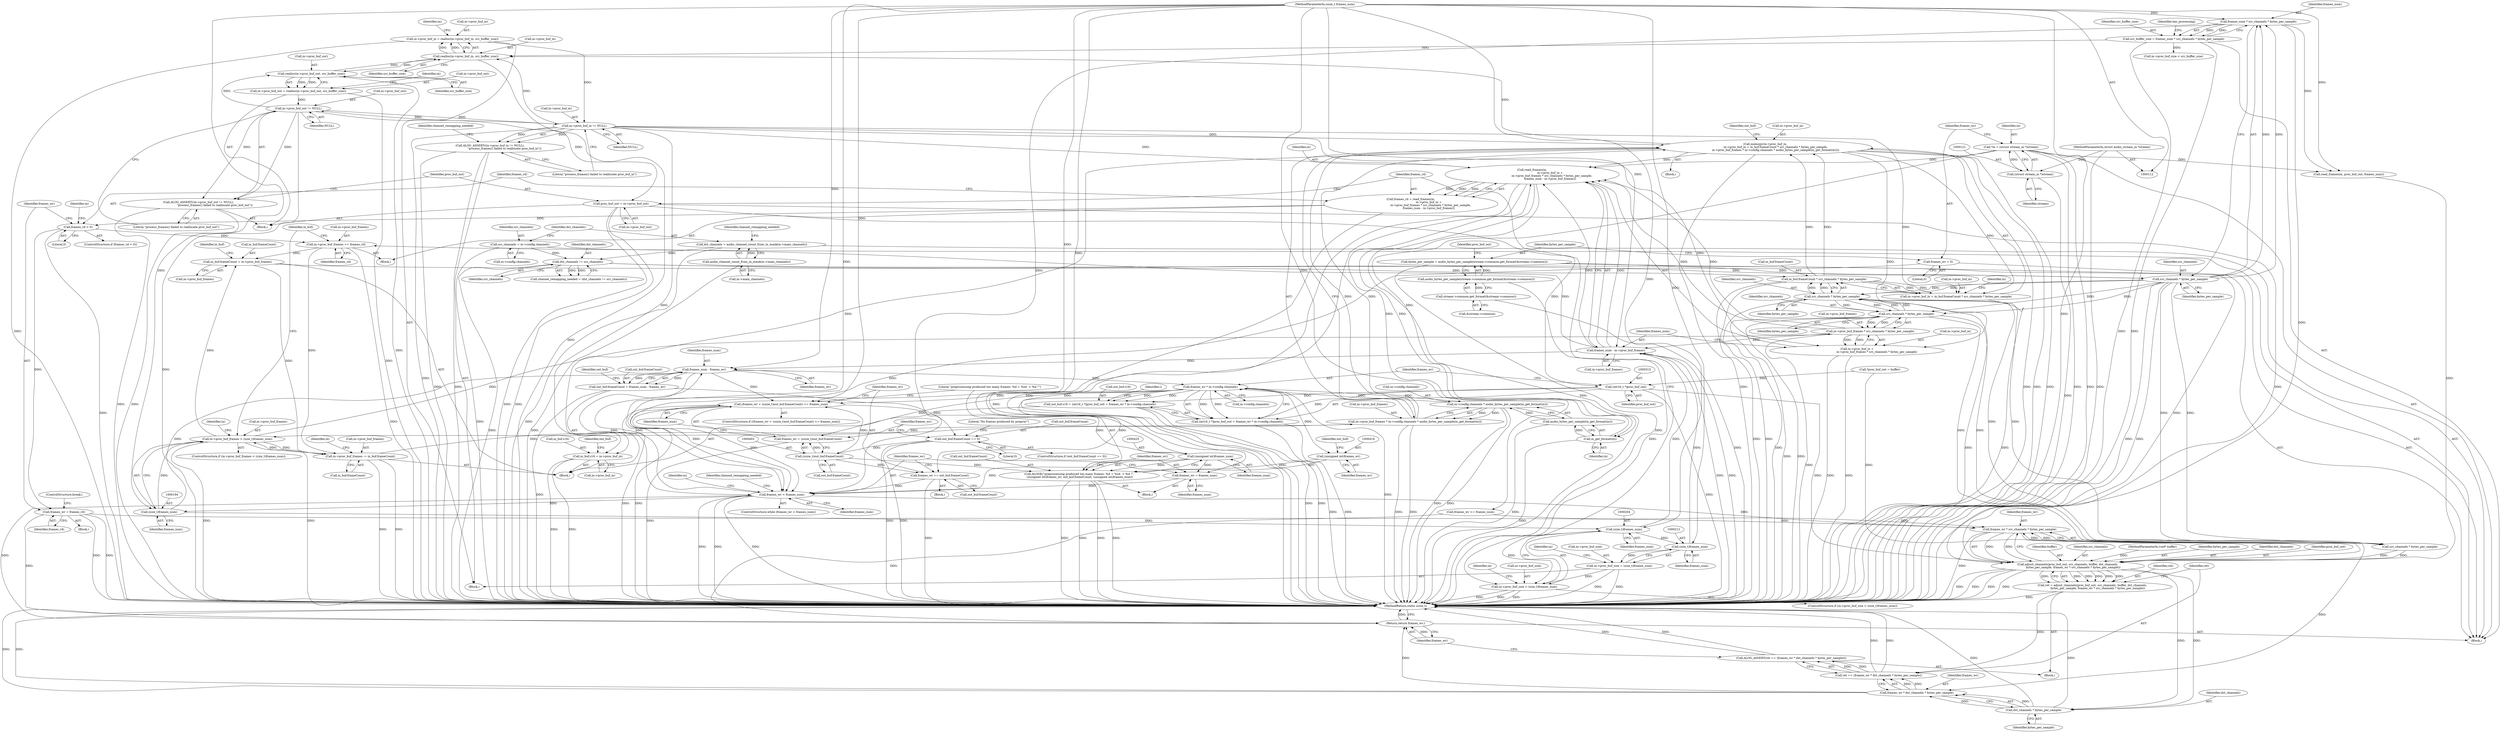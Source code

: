 digraph "1_Android_7df7ec13b1d222ac3a66797fbe432605ea8f973f@API" {
"1000214" [label="(Call,in->proc_buf_in = realloc(in->proc_buf_in, src_buffer_size))"];
"1000218" [label="(Call,realloc(in->proc_buf_in, src_buffer_size))"];
"1000360" [label="(Call,memcpy(in->proc_buf_in,\n                       in->proc_buf_in + in_buf.frameCount * src_channels * bytes_per_sample,\n                       in->proc_buf_frames * in->config.channels * audio_bytes_per_sample(in_get_format(in))))"];
"1000224" [label="(Call,in->proc_buf_in != NULL)"];
"1000214" [label="(Call,in->proc_buf_in = realloc(in->proc_buf_in, src_buffer_size))"];
"1000243" [label="(Call,in->proc_buf_out != NULL)"];
"1000233" [label="(Call,in->proc_buf_out = realloc(in->proc_buf_out, src_buffer_size))"];
"1000237" [label="(Call,realloc(in->proc_buf_out, src_buffer_size))"];
"1000368" [label="(Call,in_buf.frameCount * src_channels * bytes_per_sample)"];
"1000288" [label="(Call,in_buf.frameCount = in->proc_buf_frames)"];
"1000283" [label="(Call,in->proc_buf_frames += frames_rd)"];
"1000275" [label="(Call,frames_rd < 0)"];
"1000254" [label="(Call,frames_rd = read_frames(in,\n                                        in->proc_buf_in +\n                                            in->proc_buf_frames * src_channels * bytes_per_sample,\n                                        frames_num - in->proc_buf_frames))"];
"1000256" [label="(Call,read_frames(in,\n                                        in->proc_buf_in +\n                                            in->proc_buf_frames * src_channels * bytes_per_sample,\n                                        frames_num - in->proc_buf_frames))"];
"1000386" [label="(Call,in_get_format(in))"];
"1000118" [label="(Call,*in = (struct stream_in *)stream)"];
"1000120" [label="(Call,(struct stream_in *)stream)"];
"1000113" [label="(MethodParameterIn,struct audio_stream_in *stream)"];
"1000262" [label="(Call,in->proc_buf_frames * src_channels * bytes_per_sample)"];
"1000189" [label="(Call,in->proc_buf_frames < (size_t)frames_num)"];
"1000348" [label="(Call,in->proc_buf_frames -= in_buf.frameCount)"];
"1000375" [label="(Call,in->proc_buf_frames * in->config.channels * audio_bytes_per_sample(in_get_format(in)))"];
"1000379" [label="(Call,in->config.channels * audio_bytes_per_sample(in_get_format(in)))"];
"1000317" [label="(Call,frames_wr * in->config.channels)"];
"1000306" [label="(Call,frames_num - frames_wr)"];
"1000193" [label="(Call,(size_t)frames_num)"];
"1000184" [label="(Call,frames_wr < frames_num)"];
"1000427" [label="(Call,frames_wr = frames_num)"];
"1000424" [label="(Call,(unsigned int)frames_num)"];
"1000399" [label="(Call,(frames_wr + (ssize_t)out_buf.frameCount) <= frames_num)"];
"1000402" [label="(Call,(ssize_t)out_buf.frameCount)"];
"1000389" [label="(Call,out_buf.frameCount == 0)"];
"1000302" [label="(Call,out_buf.frameCount = frames_num - frames_wr)"];
"1000115" [label="(MethodParameterIn,ssize_t frames_num)"];
"1000124" [label="(Call,frames_wr = 0)"];
"1000409" [label="(Call,frames_wr += out_buf.frameCount)"];
"1000175" [label="(Call,frames_num * src_channels * bytes_per_sample)"];
"1000177" [label="(Call,src_channels * bytes_per_sample)"];
"1000169" [label="(Call,dst_channels != src_channels)"];
"1000160" [label="(Call,dst_channels = audio_channel_count_from_in_mask(in->main_channels))"];
"1000162" [label="(Call,audio_channel_count_from_in_mask(in->main_channels))"];
"1000152" [label="(Call,src_channels = in->config.channels)"];
"1000128" [label="(Call,bytes_per_sample = audio_bytes_per_sample(stream->common.get_format(&stream->common)))"];
"1000130" [label="(Call,audio_bytes_per_sample(stream->common.get_format(&stream->common)))"];
"1000131" [label="(Call,stream->common.get_format(&stream->common))"];
"1000269" [label="(Call,frames_num - in->proc_buf_frames)"];
"1000211" [label="(Call,(size_t)frames_num)"];
"1000203" [label="(Call,(size_t)frames_num)"];
"1000385" [label="(Call,audio_bytes_per_sample(in_get_format(in)))"];
"1000266" [label="(Call,src_channels * bytes_per_sample)"];
"1000372" [label="(Call,src_channels * bytes_per_sample)"];
"1000173" [label="(Call,src_buffer_size = frames_num * src_channels * bytes_per_sample)"];
"1000242" [label="(Call,ALOG_ASSERT((in->proc_buf_out != NULL),\n                                    \"process_frames() failed to reallocate proc_buf_out\"))"];
"1000249" [label="(Call,proc_buf_out = in->proc_buf_out)"];
"1000314" [label="(Call,(int16_t *)proc_buf_out)"];
"1000309" [label="(Call,out_buf.s16 = (int16_t *)proc_buf_out + frames_wr * in->config.channels)"];
"1000313" [label="(Call,(int16_t *)proc_buf_out + frames_wr * in->config.channels)"];
"1000485" [label="(Call,adjust_channels(proc_buf_out, src_channels, buffer, dst_channels,\n            bytes_per_sample, frames_wr * src_channels * bytes_per_sample))"];
"1000483" [label="(Call,ret = adjust_channels(proc_buf_out, src_channels, buffer, dst_channels,\n            bytes_per_sample, frames_wr * src_channels * bytes_per_sample))"];
"1000497" [label="(Call,ret == (frames_wr * dst_channels * bytes_per_sample))"];
"1000496" [label="(Call,ALOG_ASSERT(ret == (frames_wr * dst_channels * bytes_per_sample)))"];
"1000501" [label="(Call,dst_channels * bytes_per_sample)"];
"1000499" [label="(Call,frames_wr * dst_channels * bytes_per_sample)"];
"1000504" [label="(Return,return frames_wr;)"];
"1000223" [label="(Call,ALOG_ASSERT((in->proc_buf_in != NULL),\n                                \"process_frames() failed to reallocate proc_buf_in\"))"];
"1000279" [label="(Call,frames_wr = frames_rd)"];
"1000491" [label="(Call,frames_wr * src_channels * bytes_per_sample)"];
"1000258" [label="(Call,in->proc_buf_in +\n                                            in->proc_buf_frames * src_channels * bytes_per_sample)"];
"1000199" [label="(Call,in->proc_buf_size < (size_t)frames_num)"];
"1000207" [label="(Call,in->proc_buf_size = (size_t)frames_num)"];
"1000416" [label="(Call,ALOGE(\"preprocessing produced too many frames: %d + %zd  > %d !\",\n (unsigned int)frames_wr, out_buf.frameCount, (unsigned int)frames_num))"];
"1000400" [label="(Call,frames_wr + (ssize_t)out_buf.frameCount)"];
"1000295" [label="(Call,in_buf.s16 = in->proc_buf_in)"];
"1000364" [label="(Call,in->proc_buf_in + in_buf.frameCount * src_channels * bytes_per_sample)"];
"1000418" [label="(Call,(unsigned int)frames_wr)"];
"1000480" [label="(Identifier,channel_remapping_needed)"];
"1000436" [label="(Call,in->proc_buf_size < src_buffer_size)"];
"1000375" [label="(Call,in->proc_buf_frames * in->config.channels * audio_bytes_per_sample(in_get_format(in)))"];
"1000122" [label="(Identifier,stream)"];
"1000124" [label="(Call,frames_wr = 0)"];
"1000487" [label="(Identifier,src_channels)"];
"1000388" [label="(ControlStructure,if (out_buf.frameCount == 0))"];
"1000131" [label="(Call,stream->common.get_format(&stream->common))"];
"1000415" [label="(Block,)"];
"1000174" [label="(Identifier,src_buffer_size)"];
"1000357" [label="(Identifier,in)"];
"1000489" [label="(Identifier,dst_channels)"];
"1000396" [label="(Literal,\"No frames produced by preproc\")"];
"1000259" [label="(Call,in->proc_buf_in)"];
"1000386" [label="(Call,in_get_format(in))"];
"1000310" [label="(Call,out_buf.s16)"];
"1000499" [label="(Call,frames_wr * dst_channels * bytes_per_sample)"];
"1000209" [label="(Identifier,in)"];
"1000401" [label="(Identifier,frames_wr)"];
"1000234" [label="(Call,in->proc_buf_out)"];
"1000385" [label="(Call,audio_bytes_per_sample(in_get_format(in)))"];
"1000311" [label="(Identifier,out_buf)"];
"1000138" [label="(Identifier,proc_buf_out)"];
"1000216" [label="(Identifier,in)"];
"1000492" [label="(Identifier,frames_wr)"];
"1000296" [label="(Call,in_buf.s16)"];
"1000173" [label="(Call,src_buffer_size = frames_num * src_channels * bytes_per_sample)"];
"1000376" [label="(Call,in->proc_buf_frames)"];
"1000213" [label="(Identifier,frames_num)"];
"1000243" [label="(Call,in->proc_buf_out != NULL)"];
"1000237" [label="(Call,realloc(in->proc_buf_out, src_buffer_size))"];
"1000196" [label="(Block,)"];
"1000211" [label="(Call,(size_t)frames_num)"];
"1000199" [label="(Call,in->proc_buf_size < (size_t)frames_num)"];
"1000393" [label="(Literal,0)"];
"1000226" [label="(Identifier,in)"];
"1000171" [label="(Identifier,src_channels)"];
"1000279" [label="(Call,frames_wr = frames_rd)"];
"1000115" [label="(MethodParameterIn,ssize_t frames_num)"];
"1000317" [label="(Call,frames_wr * in->config.channels)"];
"1000232" [label="(Block,)"];
"1000278" [label="(Block,)"];
"1000389" [label="(Call,out_buf.frameCount == 0)"];
"1000118" [label="(Call,*in = (struct stream_in *)stream)"];
"1000481" [label="(Block,)"];
"1000193" [label="(Call,(size_t)frames_num)"];
"1000130" [label="(Call,audio_bytes_per_sample(stream->common.get_format(&stream->common)))"];
"1000411" [label="(Call,out_buf.frameCount)"];
"1000404" [label="(Call,out_buf.frameCount)"];
"1000262" [label="(Call,in->proc_buf_frames * src_channels * bytes_per_sample)"];
"1000250" [label="(Identifier,proc_buf_out)"];
"1000218" [label="(Call,realloc(in->proc_buf_in, src_buffer_size))"];
"1000255" [label="(Identifier,frames_rd)"];
"1000360" [label="(Call,memcpy(in->proc_buf_in,\n                       in->proc_buf_in + in_buf.frameCount * src_channels * bytes_per_sample,\n                       in->proc_buf_frames * in->config.channels * audio_bytes_per_sample(in_get_format(in))))"];
"1000408" [label="(Block,)"];
"1000247" [label="(Identifier,NULL)"];
"1000270" [label="(Identifier,frames_num)"];
"1000208" [label="(Call,in->proc_buf_size)"];
"1000125" [label="(Identifier,frames_wr)"];
"1000486" [label="(Identifier,proc_buf_out)"];
"1000206" [label="(Block,)"];
"1000244" [label="(Call,in->proc_buf_out)"];
"1000190" [label="(Call,in->proc_buf_frames)"];
"1000409" [label="(Call,frames_wr += out_buf.frameCount)"];
"1000179" [label="(Identifier,bytes_per_sample)"];
"1000160" [label="(Call,dst_channels = audio_channel_count_from_in_mask(in->main_channels))"];
"1000421" [label="(Call,out_buf.frameCount)"];
"1000120" [label="(Call,(struct stream_in *)stream)"];
"1000398" [label="(ControlStructure,if ((frames_wr + (ssize_t)out_buf.frameCount) <= frames_num))"];
"1000169" [label="(Call,dst_channels != src_channels)"];
"1000191" [label="(Identifier,in)"];
"1000274" [label="(ControlStructure,if (frames_rd < 0))"];
"1000288" [label="(Call,in_buf.frameCount = in->proc_buf_frames)"];
"1000297" [label="(Identifier,in_buf)"];
"1000263" [label="(Call,in->proc_buf_frames)"];
"1000198" [label="(ControlStructure,if (in->proc_buf_size < (size_t)frames_num))"];
"1000167" [label="(Call,channel_remapping_needed = (dst_channels != src_channels))"];
"1000203" [label="(Call,(size_t)frames_num)"];
"1000373" [label="(Identifier,src_channels)"];
"1000116" [label="(Block,)"];
"1000285" [label="(Identifier,in)"];
"1000314" [label="(Call,(int16_t *)proc_buf_out)"];
"1000181" [label="(Identifier,has_processing)"];
"1000429" [label="(Identifier,frames_num)"];
"1000407" [label="(Identifier,frames_num)"];
"1000484" [label="(Identifier,ret)"];
"1000501" [label="(Call,dst_channels * bytes_per_sample)"];
"1000282" [label="(ControlStructure,break;)"];
"1000422" [label="(Identifier,out_buf)"];
"1000380" [label="(Call,in->config.channels)"];
"1000284" [label="(Call,in->proc_buf_frames)"];
"1000177" [label="(Call,src_channels * bytes_per_sample)"];
"1000349" [label="(Call,in->proc_buf_frames)"];
"1000153" [label="(Identifier,src_channels)"];
"1000498" [label="(Identifier,ret)"];
"1000225" [label="(Call,in->proc_buf_in)"];
"1000189" [label="(Call,in->proc_buf_frames < (size_t)frames_num)"];
"1000304" [label="(Identifier,out_buf)"];
"1000428" [label="(Identifier,frames_wr)"];
"1000184" [label="(Call,frames_wr < frames_num)"];
"1000299" [label="(Call,in->proc_buf_in)"];
"1000402" [label="(Call,(ssize_t)out_buf.frameCount)"];
"1000399" [label="(Call,(frames_wr + (ssize_t)out_buf.frameCount) <= frames_num)"];
"1000424" [label="(Call,(unsigned int)frames_num)"];
"1000308" [label="(Identifier,frames_wr)"];
"1000113" [label="(MethodParameterIn,struct audio_stream_in *stream)"];
"1000493" [label="(Call,src_channels * bytes_per_sample)"];
"1000187" [label="(Block,)"];
"1000163" [label="(Call,in->main_channels)"];
"1000257" [label="(Identifier,in)"];
"1000215" [label="(Call,in->proc_buf_in)"];
"1000313" [label="(Call,(int16_t *)proc_buf_out + frames_wr * in->config.channels)"];
"1000152" [label="(Call,src_channels = in->config.channels)"];
"1000114" [label="(MethodParameterIn,void* buffer)"];
"1000242" [label="(Call,ALOG_ASSERT((in->proc_buf_out != NULL),\n                                    \"process_frames() failed to reallocate proc_buf_out\"))"];
"1000229" [label="(Literal,\"process_frames() failed to reallocate proc_buf_in\")"];
"1000318" [label="(Identifier,frames_wr)"];
"1000251" [label="(Call,in->proc_buf_out)"];
"1000496" [label="(Call,ALOG_ASSERT(ret == (frames_wr * dst_channels * bytes_per_sample)))"];
"1000307" [label="(Identifier,frames_num)"];
"1000223" [label="(Call,ALOG_ASSERT((in->proc_buf_in != NULL),\n                                \"process_frames() failed to reallocate proc_buf_in\"))"];
"1000224" [label="(Call,in->proc_buf_in != NULL)"];
"1000132" [label="(Call,&stream->common)"];
"1000390" [label="(Call,out_buf.frameCount)"];
"1000364" [label="(Call,in->proc_buf_in + in_buf.frameCount * src_channels * bytes_per_sample)"];
"1000504" [label="(Return,return frames_wr;)"];
"1000128" [label="(Call,bytes_per_sample = audio_bytes_per_sample(stream->common.get_format(&stream->common)))"];
"1000170" [label="(Identifier,dst_channels)"];
"1000205" [label="(Identifier,frames_num)"];
"1000365" [label="(Call,in->proc_buf_in)"];
"1000214" [label="(Call,in->proc_buf_in = realloc(in->proc_buf_in, src_buffer_size))"];
"1000287" [label="(Identifier,frames_rd)"];
"1000427" [label="(Call,frames_wr = frames_num)"];
"1000276" [label="(Identifier,frames_rd)"];
"1000161" [label="(Identifier,dst_channels)"];
"1000256" [label="(Call,read_frames(in,\n                                        in->proc_buf_in +\n                                            in->proc_buf_frames * src_channels * bytes_per_sample,\n                                        frames_num - in->proc_buf_frames))"];
"1000491" [label="(Call,frames_wr * src_channels * bytes_per_sample)"];
"1000374" [label="(Identifier,bytes_per_sample)"];
"1000303" [label="(Call,out_buf.frameCount)"];
"1000195" [label="(Identifier,frames_num)"];
"1000249" [label="(Call,proc_buf_out = in->proc_buf_out)"];
"1000254" [label="(Call,frames_rd = read_frames(in,\n                                        in->proc_buf_in +\n                                            in->proc_buf_frames * src_channels * bytes_per_sample,\n                                        frames_num - in->proc_buf_frames))"];
"1000219" [label="(Call,in->proc_buf_in)"];
"1000271" [label="(Call,in->proc_buf_frames)"];
"1000500" [label="(Identifier,frames_wr)"];
"1000188" [label="(ControlStructure,if (in->proc_buf_frames < (size_t)frames_num))"];
"1000505" [label="(Identifier,frames_wr)"];
"1000281" [label="(Identifier,frames_rd)"];
"1000316" [label="(Identifier,proc_buf_out)"];
"1000361" [label="(Call,in->proc_buf_in)"];
"1000233" [label="(Call,in->proc_buf_out = realloc(in->proc_buf_out, src_buffer_size))"];
"1000485" [label="(Call,adjust_channels(proc_buf_out, src_channels, buffer, dst_channels,\n            bytes_per_sample, frames_wr * src_channels * bytes_per_sample))"];
"1000183" [label="(ControlStructure,while (frames_wr < frames_num))"];
"1000475" [label="(Call,frames_wr <= frames_num)"];
"1000490" [label="(Identifier,bytes_per_sample)"];
"1000372" [label="(Call,src_channels * bytes_per_sample)"];
"1000245" [label="(Identifier,in)"];
"1000302" [label="(Call,out_buf.frameCount = frames_num - frames_wr)"];
"1000283" [label="(Call,in->proc_buf_frames += frames_rd)"];
"1000248" [label="(Literal,\"process_frames() failed to reallocate proc_buf_out\")"];
"1000280" [label="(Identifier,frames_wr)"];
"1000418" [label="(Call,(unsigned int)frames_wr)"];
"1000162" [label="(Call,audio_channel_count_from_in_mask(in->main_channels))"];
"1000417" [label="(Literal,\"preprocessing produced too many frames: %d + %zd  > %d !\")"];
"1000185" [label="(Identifier,frames_wr)"];
"1000207" [label="(Call,in->proc_buf_size = (size_t)frames_num)"];
"1000269" [label="(Call,frames_num - in->proc_buf_frames)"];
"1000426" [label="(Identifier,frames_num)"];
"1000502" [label="(Identifier,dst_channels)"];
"1000275" [label="(Call,frames_rd < 0)"];
"1000379" [label="(Call,in->config.channels * audio_bytes_per_sample(in_get_format(in)))"];
"1000483" [label="(Call,ret = adjust_channels(proc_buf_out, src_channels, buffer, dst_channels,\n            bytes_per_sample, frames_wr * src_channels * bytes_per_sample))"];
"1000326" [label="(Identifier,i)"];
"1000178" [label="(Identifier,src_channels)"];
"1000400" [label="(Call,frames_wr + (ssize_t)out_buf.frameCount)"];
"1000289" [label="(Call,in_buf.frameCount)"];
"1000119" [label="(Identifier,in)"];
"1000420" [label="(Identifier,frames_wr)"];
"1000309" [label="(Call,out_buf.s16 = (int16_t *)proc_buf_out + frames_wr * in->config.channels)"];
"1000231" [label="(Identifier,channel_remapping_needed)"];
"1000175" [label="(Call,frames_num * src_channels * bytes_per_sample)"];
"1000228" [label="(Identifier,NULL)"];
"1000186" [label="(Identifier,frames_num)"];
"1000387" [label="(Identifier,in)"];
"1000290" [label="(Identifier,in_buf)"];
"1000201" [label="(Identifier,in)"];
"1000129" [label="(Identifier,bytes_per_sample)"];
"1000176" [label="(Identifier,frames_num)"];
"1000137" [label="(Call,*proc_buf_out = buffer)"];
"1000319" [label="(Call,in->config.channels)"];
"1000470" [label="(Call,read_frames(in, proc_buf_out, frames_num))"];
"1000238" [label="(Call,in->proc_buf_out)"];
"1000506" [label="(MethodReturn,static ssize_t)"];
"1000410" [label="(Identifier,frames_wr)"];
"1000267" [label="(Identifier,src_channels)"];
"1000222" [label="(Identifier,src_buffer_size)"];
"1000391" [label="(Identifier,out_buf)"];
"1000352" [label="(Call,in_buf.frameCount)"];
"1000241" [label="(Identifier,src_buffer_size)"];
"1000497" [label="(Call,ret == (frames_wr * dst_channels * bytes_per_sample))"];
"1000295" [label="(Call,in_buf.s16 = in->proc_buf_in)"];
"1000348" [label="(Call,in->proc_buf_frames -= in_buf.frameCount)"];
"1000503" [label="(Identifier,bytes_per_sample)"];
"1000377" [label="(Identifier,in)"];
"1000154" [label="(Call,in->config.channels)"];
"1000277" [label="(Literal,0)"];
"1000359" [label="(Block,)"];
"1000126" [label="(Literal,0)"];
"1000416" [label="(Call,ALOGE(\"preprocessing produced too many frames: %d + %zd  > %d !\",\n (unsigned int)frames_wr, out_buf.frameCount, (unsigned int)frames_num))"];
"1000292" [label="(Call,in->proc_buf_frames)"];
"1000168" [label="(Identifier,channel_remapping_needed)"];
"1000268" [label="(Identifier,bytes_per_sample)"];
"1000306" [label="(Call,frames_num - frames_wr)"];
"1000369" [label="(Call,in_buf.frameCount)"];
"1000488" [label="(Identifier,buffer)"];
"1000200" [label="(Call,in->proc_buf_size)"];
"1000258" [label="(Call,in->proc_buf_in +\n                                            in->proc_buf_frames * src_channels * bytes_per_sample)"];
"1000368" [label="(Call,in_buf.frameCount * src_channels * bytes_per_sample)"];
"1000266" [label="(Call,src_channels * bytes_per_sample)"];
"1000214" -> "1000206"  [label="AST: "];
"1000214" -> "1000218"  [label="CFG: "];
"1000215" -> "1000214"  [label="AST: "];
"1000218" -> "1000214"  [label="AST: "];
"1000226" -> "1000214"  [label="CFG: "];
"1000214" -> "1000506"  [label="DDG: "];
"1000218" -> "1000214"  [label="DDG: "];
"1000218" -> "1000214"  [label="DDG: "];
"1000214" -> "1000224"  [label="DDG: "];
"1000218" -> "1000222"  [label="CFG: "];
"1000219" -> "1000218"  [label="AST: "];
"1000222" -> "1000218"  [label="AST: "];
"1000218" -> "1000506"  [label="DDG: "];
"1000360" -> "1000218"  [label="DDG: "];
"1000224" -> "1000218"  [label="DDG: "];
"1000237" -> "1000218"  [label="DDG: "];
"1000173" -> "1000218"  [label="DDG: "];
"1000218" -> "1000237"  [label="DDG: "];
"1000360" -> "1000359"  [label="AST: "];
"1000360" -> "1000375"  [label="CFG: "];
"1000361" -> "1000360"  [label="AST: "];
"1000364" -> "1000360"  [label="AST: "];
"1000375" -> "1000360"  [label="AST: "];
"1000391" -> "1000360"  [label="CFG: "];
"1000360" -> "1000506"  [label="DDG: "];
"1000360" -> "1000506"  [label="DDG: "];
"1000360" -> "1000506"  [label="DDG: "];
"1000360" -> "1000506"  [label="DDG: "];
"1000360" -> "1000256"  [label="DDG: "];
"1000360" -> "1000258"  [label="DDG: "];
"1000360" -> "1000295"  [label="DDG: "];
"1000224" -> "1000360"  [label="DDG: "];
"1000368" -> "1000360"  [label="DDG: "];
"1000368" -> "1000360"  [label="DDG: "];
"1000360" -> "1000364"  [label="DDG: "];
"1000375" -> "1000360"  [label="DDG: "];
"1000375" -> "1000360"  [label="DDG: "];
"1000224" -> "1000223"  [label="AST: "];
"1000224" -> "1000228"  [label="CFG: "];
"1000225" -> "1000224"  [label="AST: "];
"1000228" -> "1000224"  [label="AST: "];
"1000229" -> "1000224"  [label="CFG: "];
"1000224" -> "1000506"  [label="DDG: "];
"1000224" -> "1000223"  [label="DDG: "];
"1000224" -> "1000223"  [label="DDG: "];
"1000243" -> "1000224"  [label="DDG: "];
"1000224" -> "1000243"  [label="DDG: "];
"1000224" -> "1000256"  [label="DDG: "];
"1000224" -> "1000258"  [label="DDG: "];
"1000224" -> "1000295"  [label="DDG: "];
"1000224" -> "1000364"  [label="DDG: "];
"1000243" -> "1000242"  [label="AST: "];
"1000243" -> "1000247"  [label="CFG: "];
"1000244" -> "1000243"  [label="AST: "];
"1000247" -> "1000243"  [label="AST: "];
"1000248" -> "1000243"  [label="CFG: "];
"1000243" -> "1000506"  [label="DDG: "];
"1000243" -> "1000237"  [label="DDG: "];
"1000243" -> "1000242"  [label="DDG: "];
"1000243" -> "1000242"  [label="DDG: "];
"1000233" -> "1000243"  [label="DDG: "];
"1000243" -> "1000249"  [label="DDG: "];
"1000233" -> "1000232"  [label="AST: "];
"1000233" -> "1000237"  [label="CFG: "];
"1000234" -> "1000233"  [label="AST: "];
"1000237" -> "1000233"  [label="AST: "];
"1000245" -> "1000233"  [label="CFG: "];
"1000233" -> "1000506"  [label="DDG: "];
"1000237" -> "1000233"  [label="DDG: "];
"1000237" -> "1000233"  [label="DDG: "];
"1000237" -> "1000241"  [label="CFG: "];
"1000238" -> "1000237"  [label="AST: "];
"1000241" -> "1000237"  [label="AST: "];
"1000237" -> "1000506"  [label="DDG: "];
"1000368" -> "1000364"  [label="AST: "];
"1000368" -> "1000372"  [label="CFG: "];
"1000369" -> "1000368"  [label="AST: "];
"1000372" -> "1000368"  [label="AST: "];
"1000364" -> "1000368"  [label="CFG: "];
"1000368" -> "1000506"  [label="DDG: "];
"1000368" -> "1000506"  [label="DDG: "];
"1000368" -> "1000364"  [label="DDG: "];
"1000368" -> "1000364"  [label="DDG: "];
"1000288" -> "1000368"  [label="DDG: "];
"1000372" -> "1000368"  [label="DDG: "];
"1000372" -> "1000368"  [label="DDG: "];
"1000288" -> "1000187"  [label="AST: "];
"1000288" -> "1000292"  [label="CFG: "];
"1000289" -> "1000288"  [label="AST: "];
"1000292" -> "1000288"  [label="AST: "];
"1000297" -> "1000288"  [label="CFG: "];
"1000283" -> "1000288"  [label="DDG: "];
"1000189" -> "1000288"  [label="DDG: "];
"1000288" -> "1000348"  [label="DDG: "];
"1000283" -> "1000196"  [label="AST: "];
"1000283" -> "1000287"  [label="CFG: "];
"1000284" -> "1000283"  [label="AST: "];
"1000287" -> "1000283"  [label="AST: "];
"1000290" -> "1000283"  [label="CFG: "];
"1000283" -> "1000506"  [label="DDG: "];
"1000275" -> "1000283"  [label="DDG: "];
"1000269" -> "1000283"  [label="DDG: "];
"1000283" -> "1000348"  [label="DDG: "];
"1000275" -> "1000274"  [label="AST: "];
"1000275" -> "1000277"  [label="CFG: "];
"1000276" -> "1000275"  [label="AST: "];
"1000277" -> "1000275"  [label="AST: "];
"1000280" -> "1000275"  [label="CFG: "];
"1000285" -> "1000275"  [label="CFG: "];
"1000275" -> "1000506"  [label="DDG: "];
"1000254" -> "1000275"  [label="DDG: "];
"1000275" -> "1000279"  [label="DDG: "];
"1000254" -> "1000196"  [label="AST: "];
"1000254" -> "1000256"  [label="CFG: "];
"1000255" -> "1000254"  [label="AST: "];
"1000256" -> "1000254"  [label="AST: "];
"1000276" -> "1000254"  [label="CFG: "];
"1000254" -> "1000506"  [label="DDG: "];
"1000256" -> "1000254"  [label="DDG: "];
"1000256" -> "1000254"  [label="DDG: "];
"1000256" -> "1000254"  [label="DDG: "];
"1000256" -> "1000269"  [label="CFG: "];
"1000257" -> "1000256"  [label="AST: "];
"1000258" -> "1000256"  [label="AST: "];
"1000269" -> "1000256"  [label="AST: "];
"1000256" -> "1000506"  [label="DDG: "];
"1000256" -> "1000506"  [label="DDG: "];
"1000256" -> "1000506"  [label="DDG: "];
"1000386" -> "1000256"  [label="DDG: "];
"1000118" -> "1000256"  [label="DDG: "];
"1000262" -> "1000256"  [label="DDG: "];
"1000262" -> "1000256"  [label="DDG: "];
"1000269" -> "1000256"  [label="DDG: "];
"1000269" -> "1000256"  [label="DDG: "];
"1000256" -> "1000386"  [label="DDG: "];
"1000386" -> "1000385"  [label="AST: "];
"1000386" -> "1000387"  [label="CFG: "];
"1000387" -> "1000386"  [label="AST: "];
"1000385" -> "1000386"  [label="CFG: "];
"1000386" -> "1000506"  [label="DDG: "];
"1000386" -> "1000385"  [label="DDG: "];
"1000118" -> "1000386"  [label="DDG: "];
"1000118" -> "1000116"  [label="AST: "];
"1000118" -> "1000120"  [label="CFG: "];
"1000119" -> "1000118"  [label="AST: "];
"1000120" -> "1000118"  [label="AST: "];
"1000125" -> "1000118"  [label="CFG: "];
"1000118" -> "1000506"  [label="DDG: "];
"1000118" -> "1000506"  [label="DDG: "];
"1000120" -> "1000118"  [label="DDG: "];
"1000118" -> "1000470"  [label="DDG: "];
"1000120" -> "1000122"  [label="CFG: "];
"1000121" -> "1000120"  [label="AST: "];
"1000122" -> "1000120"  [label="AST: "];
"1000120" -> "1000506"  [label="DDG: "];
"1000113" -> "1000120"  [label="DDG: "];
"1000113" -> "1000112"  [label="AST: "];
"1000113" -> "1000506"  [label="DDG: "];
"1000262" -> "1000258"  [label="AST: "];
"1000262" -> "1000266"  [label="CFG: "];
"1000263" -> "1000262"  [label="AST: "];
"1000266" -> "1000262"  [label="AST: "];
"1000258" -> "1000262"  [label="CFG: "];
"1000262" -> "1000506"  [label="DDG: "];
"1000262" -> "1000258"  [label="DDG: "];
"1000262" -> "1000258"  [label="DDG: "];
"1000189" -> "1000262"  [label="DDG: "];
"1000266" -> "1000262"  [label="DDG: "];
"1000266" -> "1000262"  [label="DDG: "];
"1000262" -> "1000269"  [label="DDG: "];
"1000189" -> "1000188"  [label="AST: "];
"1000189" -> "1000193"  [label="CFG: "];
"1000190" -> "1000189"  [label="AST: "];
"1000193" -> "1000189"  [label="AST: "];
"1000201" -> "1000189"  [label="CFG: "];
"1000290" -> "1000189"  [label="CFG: "];
"1000189" -> "1000506"  [label="DDG: "];
"1000189" -> "1000506"  [label="DDG: "];
"1000348" -> "1000189"  [label="DDG: "];
"1000375" -> "1000189"  [label="DDG: "];
"1000193" -> "1000189"  [label="DDG: "];
"1000189" -> "1000348"  [label="DDG: "];
"1000348" -> "1000187"  [label="AST: "];
"1000348" -> "1000352"  [label="CFG: "];
"1000349" -> "1000348"  [label="AST: "];
"1000352" -> "1000348"  [label="AST: "];
"1000357" -> "1000348"  [label="CFG: "];
"1000348" -> "1000506"  [label="DDG: "];
"1000348" -> "1000506"  [label="DDG: "];
"1000348" -> "1000375"  [label="DDG: "];
"1000375" -> "1000379"  [label="CFG: "];
"1000376" -> "1000375"  [label="AST: "];
"1000379" -> "1000375"  [label="AST: "];
"1000375" -> "1000506"  [label="DDG: "];
"1000375" -> "1000506"  [label="DDG: "];
"1000379" -> "1000375"  [label="DDG: "];
"1000379" -> "1000375"  [label="DDG: "];
"1000379" -> "1000385"  [label="CFG: "];
"1000380" -> "1000379"  [label="AST: "];
"1000385" -> "1000379"  [label="AST: "];
"1000379" -> "1000506"  [label="DDG: "];
"1000379" -> "1000506"  [label="DDG: "];
"1000379" -> "1000317"  [label="DDG: "];
"1000317" -> "1000379"  [label="DDG: "];
"1000385" -> "1000379"  [label="DDG: "];
"1000317" -> "1000313"  [label="AST: "];
"1000317" -> "1000319"  [label="CFG: "];
"1000318" -> "1000317"  [label="AST: "];
"1000319" -> "1000317"  [label="AST: "];
"1000313" -> "1000317"  [label="CFG: "];
"1000317" -> "1000506"  [label="DDG: "];
"1000317" -> "1000184"  [label="DDG: "];
"1000317" -> "1000309"  [label="DDG: "];
"1000317" -> "1000309"  [label="DDG: "];
"1000317" -> "1000313"  [label="DDG: "];
"1000317" -> "1000313"  [label="DDG: "];
"1000306" -> "1000317"  [label="DDG: "];
"1000317" -> "1000399"  [label="DDG: "];
"1000317" -> "1000400"  [label="DDG: "];
"1000317" -> "1000409"  [label="DDG: "];
"1000317" -> "1000418"  [label="DDG: "];
"1000306" -> "1000302"  [label="AST: "];
"1000306" -> "1000308"  [label="CFG: "];
"1000307" -> "1000306"  [label="AST: "];
"1000308" -> "1000306"  [label="AST: "];
"1000302" -> "1000306"  [label="CFG: "];
"1000306" -> "1000184"  [label="DDG: "];
"1000306" -> "1000302"  [label="DDG: "];
"1000306" -> "1000302"  [label="DDG: "];
"1000193" -> "1000306"  [label="DDG: "];
"1000269" -> "1000306"  [label="DDG: "];
"1000115" -> "1000306"  [label="DDG: "];
"1000184" -> "1000306"  [label="DDG: "];
"1000306" -> "1000399"  [label="DDG: "];
"1000193" -> "1000195"  [label="CFG: "];
"1000194" -> "1000193"  [label="AST: "];
"1000195" -> "1000193"  [label="AST: "];
"1000184" -> "1000193"  [label="DDG: "];
"1000115" -> "1000193"  [label="DDG: "];
"1000193" -> "1000203"  [label="DDG: "];
"1000184" -> "1000183"  [label="AST: "];
"1000184" -> "1000186"  [label="CFG: "];
"1000185" -> "1000184"  [label="AST: "];
"1000186" -> "1000184"  [label="AST: "];
"1000191" -> "1000184"  [label="CFG: "];
"1000480" -> "1000184"  [label="CFG: "];
"1000184" -> "1000506"  [label="DDG: "];
"1000184" -> "1000506"  [label="DDG: "];
"1000184" -> "1000506"  [label="DDG: "];
"1000427" -> "1000184"  [label="DDG: "];
"1000124" -> "1000184"  [label="DDG: "];
"1000409" -> "1000184"  [label="DDG: "];
"1000175" -> "1000184"  [label="DDG: "];
"1000399" -> "1000184"  [label="DDG: "];
"1000115" -> "1000184"  [label="DDG: "];
"1000424" -> "1000184"  [label="DDG: "];
"1000184" -> "1000491"  [label="DDG: "];
"1000184" -> "1000504"  [label="DDG: "];
"1000427" -> "1000415"  [label="AST: "];
"1000427" -> "1000429"  [label="CFG: "];
"1000428" -> "1000427"  [label="AST: "];
"1000429" -> "1000427"  [label="AST: "];
"1000185" -> "1000427"  [label="CFG: "];
"1000424" -> "1000427"  [label="DDG: "];
"1000115" -> "1000427"  [label="DDG: "];
"1000424" -> "1000416"  [label="AST: "];
"1000424" -> "1000426"  [label="CFG: "];
"1000425" -> "1000424"  [label="AST: "];
"1000426" -> "1000424"  [label="AST: "];
"1000416" -> "1000424"  [label="CFG: "];
"1000424" -> "1000416"  [label="DDG: "];
"1000399" -> "1000424"  [label="DDG: "];
"1000115" -> "1000424"  [label="DDG: "];
"1000399" -> "1000398"  [label="AST: "];
"1000399" -> "1000407"  [label="CFG: "];
"1000400" -> "1000399"  [label="AST: "];
"1000407" -> "1000399"  [label="AST: "];
"1000410" -> "1000399"  [label="CFG: "];
"1000417" -> "1000399"  [label="CFG: "];
"1000399" -> "1000506"  [label="DDG: "];
"1000399" -> "1000506"  [label="DDG: "];
"1000402" -> "1000399"  [label="DDG: "];
"1000115" -> "1000399"  [label="DDG: "];
"1000402" -> "1000400"  [label="AST: "];
"1000402" -> "1000404"  [label="CFG: "];
"1000403" -> "1000402"  [label="AST: "];
"1000404" -> "1000402"  [label="AST: "];
"1000400" -> "1000402"  [label="CFG: "];
"1000402" -> "1000400"  [label="DDG: "];
"1000389" -> "1000402"  [label="DDG: "];
"1000402" -> "1000409"  [label="DDG: "];
"1000402" -> "1000416"  [label="DDG: "];
"1000389" -> "1000388"  [label="AST: "];
"1000389" -> "1000393"  [label="CFG: "];
"1000390" -> "1000389"  [label="AST: "];
"1000393" -> "1000389"  [label="AST: "];
"1000396" -> "1000389"  [label="CFG: "];
"1000401" -> "1000389"  [label="CFG: "];
"1000389" -> "1000506"  [label="DDG: "];
"1000389" -> "1000506"  [label="DDG: "];
"1000302" -> "1000389"  [label="DDG: "];
"1000302" -> "1000187"  [label="AST: "];
"1000303" -> "1000302"  [label="AST: "];
"1000311" -> "1000302"  [label="CFG: "];
"1000302" -> "1000506"  [label="DDG: "];
"1000115" -> "1000112"  [label="AST: "];
"1000115" -> "1000506"  [label="DDG: "];
"1000115" -> "1000175"  [label="DDG: "];
"1000115" -> "1000203"  [label="DDG: "];
"1000115" -> "1000211"  [label="DDG: "];
"1000115" -> "1000269"  [label="DDG: "];
"1000115" -> "1000470"  [label="DDG: "];
"1000115" -> "1000475"  [label="DDG: "];
"1000124" -> "1000116"  [label="AST: "];
"1000124" -> "1000126"  [label="CFG: "];
"1000125" -> "1000124"  [label="AST: "];
"1000126" -> "1000124"  [label="AST: "];
"1000129" -> "1000124"  [label="CFG: "];
"1000409" -> "1000408"  [label="AST: "];
"1000409" -> "1000411"  [label="CFG: "];
"1000410" -> "1000409"  [label="AST: "];
"1000411" -> "1000409"  [label="AST: "];
"1000185" -> "1000409"  [label="CFG: "];
"1000409" -> "1000506"  [label="DDG: "];
"1000175" -> "1000173"  [label="AST: "];
"1000175" -> "1000177"  [label="CFG: "];
"1000176" -> "1000175"  [label="AST: "];
"1000177" -> "1000175"  [label="AST: "];
"1000173" -> "1000175"  [label="CFG: "];
"1000175" -> "1000506"  [label="DDG: "];
"1000175" -> "1000173"  [label="DDG: "];
"1000175" -> "1000173"  [label="DDG: "];
"1000177" -> "1000175"  [label="DDG: "];
"1000177" -> "1000175"  [label="DDG: "];
"1000175" -> "1000470"  [label="DDG: "];
"1000177" -> "1000179"  [label="CFG: "];
"1000178" -> "1000177"  [label="AST: "];
"1000179" -> "1000177"  [label="AST: "];
"1000177" -> "1000506"  [label="DDG: "];
"1000177" -> "1000506"  [label="DDG: "];
"1000169" -> "1000177"  [label="DDG: "];
"1000128" -> "1000177"  [label="DDG: "];
"1000177" -> "1000266"  [label="DDG: "];
"1000177" -> "1000266"  [label="DDG: "];
"1000177" -> "1000372"  [label="DDG: "];
"1000177" -> "1000372"  [label="DDG: "];
"1000177" -> "1000493"  [label="DDG: "];
"1000177" -> "1000493"  [label="DDG: "];
"1000169" -> "1000167"  [label="AST: "];
"1000169" -> "1000171"  [label="CFG: "];
"1000170" -> "1000169"  [label="AST: "];
"1000171" -> "1000169"  [label="AST: "];
"1000167" -> "1000169"  [label="CFG: "];
"1000169" -> "1000506"  [label="DDG: "];
"1000169" -> "1000167"  [label="DDG: "];
"1000169" -> "1000167"  [label="DDG: "];
"1000160" -> "1000169"  [label="DDG: "];
"1000152" -> "1000169"  [label="DDG: "];
"1000169" -> "1000485"  [label="DDG: "];
"1000160" -> "1000116"  [label="AST: "];
"1000160" -> "1000162"  [label="CFG: "];
"1000161" -> "1000160"  [label="AST: "];
"1000162" -> "1000160"  [label="AST: "];
"1000168" -> "1000160"  [label="CFG: "];
"1000160" -> "1000506"  [label="DDG: "];
"1000162" -> "1000160"  [label="DDG: "];
"1000162" -> "1000163"  [label="CFG: "];
"1000163" -> "1000162"  [label="AST: "];
"1000162" -> "1000506"  [label="DDG: "];
"1000152" -> "1000116"  [label="AST: "];
"1000152" -> "1000154"  [label="CFG: "];
"1000153" -> "1000152"  [label="AST: "];
"1000154" -> "1000152"  [label="AST: "];
"1000161" -> "1000152"  [label="CFG: "];
"1000152" -> "1000506"  [label="DDG: "];
"1000128" -> "1000116"  [label="AST: "];
"1000128" -> "1000130"  [label="CFG: "];
"1000129" -> "1000128"  [label="AST: "];
"1000130" -> "1000128"  [label="AST: "];
"1000138" -> "1000128"  [label="CFG: "];
"1000128" -> "1000506"  [label="DDG: "];
"1000130" -> "1000128"  [label="DDG: "];
"1000130" -> "1000131"  [label="CFG: "];
"1000131" -> "1000130"  [label="AST: "];
"1000130" -> "1000506"  [label="DDG: "];
"1000131" -> "1000130"  [label="DDG: "];
"1000131" -> "1000132"  [label="CFG: "];
"1000132" -> "1000131"  [label="AST: "];
"1000131" -> "1000506"  [label="DDG: "];
"1000269" -> "1000271"  [label="CFG: "];
"1000270" -> "1000269"  [label="AST: "];
"1000271" -> "1000269"  [label="AST: "];
"1000269" -> "1000506"  [label="DDG: "];
"1000269" -> "1000506"  [label="DDG: "];
"1000211" -> "1000269"  [label="DDG: "];
"1000203" -> "1000269"  [label="DDG: "];
"1000211" -> "1000207"  [label="AST: "];
"1000211" -> "1000213"  [label="CFG: "];
"1000212" -> "1000211"  [label="AST: "];
"1000213" -> "1000211"  [label="AST: "];
"1000207" -> "1000211"  [label="CFG: "];
"1000211" -> "1000207"  [label="DDG: "];
"1000203" -> "1000211"  [label="DDG: "];
"1000203" -> "1000199"  [label="AST: "];
"1000203" -> "1000205"  [label="CFG: "];
"1000204" -> "1000203"  [label="AST: "];
"1000205" -> "1000203"  [label="AST: "];
"1000199" -> "1000203"  [label="CFG: "];
"1000203" -> "1000199"  [label="DDG: "];
"1000385" -> "1000506"  [label="DDG: "];
"1000266" -> "1000268"  [label="CFG: "];
"1000267" -> "1000266"  [label="AST: "];
"1000268" -> "1000266"  [label="AST: "];
"1000266" -> "1000506"  [label="DDG: "];
"1000266" -> "1000506"  [label="DDG: "];
"1000372" -> "1000266"  [label="DDG: "];
"1000372" -> "1000266"  [label="DDG: "];
"1000266" -> "1000372"  [label="DDG: "];
"1000266" -> "1000372"  [label="DDG: "];
"1000266" -> "1000493"  [label="DDG: "];
"1000266" -> "1000493"  [label="DDG: "];
"1000372" -> "1000374"  [label="CFG: "];
"1000373" -> "1000372"  [label="AST: "];
"1000374" -> "1000372"  [label="AST: "];
"1000372" -> "1000506"  [label="DDG: "];
"1000372" -> "1000506"  [label="DDG: "];
"1000372" -> "1000493"  [label="DDG: "];
"1000372" -> "1000493"  [label="DDG: "];
"1000173" -> "1000116"  [label="AST: "];
"1000174" -> "1000173"  [label="AST: "];
"1000181" -> "1000173"  [label="CFG: "];
"1000173" -> "1000506"  [label="DDG: "];
"1000173" -> "1000506"  [label="DDG: "];
"1000173" -> "1000436"  [label="DDG: "];
"1000242" -> "1000232"  [label="AST: "];
"1000242" -> "1000248"  [label="CFG: "];
"1000248" -> "1000242"  [label="AST: "];
"1000250" -> "1000242"  [label="CFG: "];
"1000242" -> "1000506"  [label="DDG: "];
"1000242" -> "1000506"  [label="DDG: "];
"1000249" -> "1000232"  [label="AST: "];
"1000249" -> "1000251"  [label="CFG: "];
"1000250" -> "1000249"  [label="AST: "];
"1000251" -> "1000249"  [label="AST: "];
"1000255" -> "1000249"  [label="CFG: "];
"1000249" -> "1000506"  [label="DDG: "];
"1000249" -> "1000506"  [label="DDG: "];
"1000249" -> "1000314"  [label="DDG: "];
"1000249" -> "1000485"  [label="DDG: "];
"1000314" -> "1000313"  [label="AST: "];
"1000314" -> "1000316"  [label="CFG: "];
"1000315" -> "1000314"  [label="AST: "];
"1000316" -> "1000314"  [label="AST: "];
"1000318" -> "1000314"  [label="CFG: "];
"1000314" -> "1000506"  [label="DDG: "];
"1000314" -> "1000309"  [label="DDG: "];
"1000314" -> "1000313"  [label="DDG: "];
"1000137" -> "1000314"  [label="DDG: "];
"1000314" -> "1000485"  [label="DDG: "];
"1000309" -> "1000187"  [label="AST: "];
"1000309" -> "1000313"  [label="CFG: "];
"1000310" -> "1000309"  [label="AST: "];
"1000313" -> "1000309"  [label="AST: "];
"1000326" -> "1000309"  [label="CFG: "];
"1000309" -> "1000506"  [label="DDG: "];
"1000309" -> "1000506"  [label="DDG: "];
"1000313" -> "1000506"  [label="DDG: "];
"1000313" -> "1000506"  [label="DDG: "];
"1000485" -> "1000483"  [label="AST: "];
"1000485" -> "1000491"  [label="CFG: "];
"1000486" -> "1000485"  [label="AST: "];
"1000487" -> "1000485"  [label="AST: "];
"1000488" -> "1000485"  [label="AST: "];
"1000489" -> "1000485"  [label="AST: "];
"1000490" -> "1000485"  [label="AST: "];
"1000491" -> "1000485"  [label="AST: "];
"1000483" -> "1000485"  [label="CFG: "];
"1000485" -> "1000506"  [label="DDG: "];
"1000485" -> "1000506"  [label="DDG: "];
"1000485" -> "1000506"  [label="DDG: "];
"1000485" -> "1000506"  [label="DDG: "];
"1000485" -> "1000483"  [label="DDG: "];
"1000485" -> "1000483"  [label="DDG: "];
"1000485" -> "1000483"  [label="DDG: "];
"1000485" -> "1000483"  [label="DDG: "];
"1000485" -> "1000483"  [label="DDG: "];
"1000485" -> "1000483"  [label="DDG: "];
"1000470" -> "1000485"  [label="DDG: "];
"1000137" -> "1000485"  [label="DDG: "];
"1000493" -> "1000485"  [label="DDG: "];
"1000493" -> "1000485"  [label="DDG: "];
"1000114" -> "1000485"  [label="DDG: "];
"1000491" -> "1000485"  [label="DDG: "];
"1000491" -> "1000485"  [label="DDG: "];
"1000485" -> "1000501"  [label="DDG: "];
"1000485" -> "1000501"  [label="DDG: "];
"1000483" -> "1000481"  [label="AST: "];
"1000484" -> "1000483"  [label="AST: "];
"1000498" -> "1000483"  [label="CFG: "];
"1000483" -> "1000506"  [label="DDG: "];
"1000483" -> "1000497"  [label="DDG: "];
"1000497" -> "1000496"  [label="AST: "];
"1000497" -> "1000499"  [label="CFG: "];
"1000498" -> "1000497"  [label="AST: "];
"1000499" -> "1000497"  [label="AST: "];
"1000496" -> "1000497"  [label="CFG: "];
"1000497" -> "1000506"  [label="DDG: "];
"1000497" -> "1000506"  [label="DDG: "];
"1000497" -> "1000496"  [label="DDG: "];
"1000497" -> "1000496"  [label="DDG: "];
"1000499" -> "1000497"  [label="DDG: "];
"1000499" -> "1000497"  [label="DDG: "];
"1000496" -> "1000481"  [label="AST: "];
"1000505" -> "1000496"  [label="CFG: "];
"1000496" -> "1000506"  [label="DDG: "];
"1000496" -> "1000506"  [label="DDG: "];
"1000501" -> "1000499"  [label="AST: "];
"1000501" -> "1000503"  [label="CFG: "];
"1000502" -> "1000501"  [label="AST: "];
"1000503" -> "1000501"  [label="AST: "];
"1000499" -> "1000501"  [label="CFG: "];
"1000501" -> "1000506"  [label="DDG: "];
"1000501" -> "1000506"  [label="DDG: "];
"1000501" -> "1000499"  [label="DDG: "];
"1000501" -> "1000499"  [label="DDG: "];
"1000500" -> "1000499"  [label="AST: "];
"1000499" -> "1000506"  [label="DDG: "];
"1000499" -> "1000506"  [label="DDG: "];
"1000491" -> "1000499"  [label="DDG: "];
"1000499" -> "1000504"  [label="DDG: "];
"1000504" -> "1000116"  [label="AST: "];
"1000504" -> "1000505"  [label="CFG: "];
"1000505" -> "1000504"  [label="AST: "];
"1000506" -> "1000504"  [label="CFG: "];
"1000504" -> "1000506"  [label="DDG: "];
"1000505" -> "1000504"  [label="DDG: "];
"1000279" -> "1000504"  [label="DDG: "];
"1000475" -> "1000504"  [label="DDG: "];
"1000223" -> "1000206"  [label="AST: "];
"1000223" -> "1000229"  [label="CFG: "];
"1000229" -> "1000223"  [label="AST: "];
"1000231" -> "1000223"  [label="CFG: "];
"1000223" -> "1000506"  [label="DDG: "];
"1000223" -> "1000506"  [label="DDG: "];
"1000279" -> "1000278"  [label="AST: "];
"1000279" -> "1000281"  [label="CFG: "];
"1000280" -> "1000279"  [label="AST: "];
"1000281" -> "1000279"  [label="AST: "];
"1000282" -> "1000279"  [label="CFG: "];
"1000279" -> "1000506"  [label="DDG: "];
"1000279" -> "1000506"  [label="DDG: "];
"1000279" -> "1000491"  [label="DDG: "];
"1000491" -> "1000493"  [label="CFG: "];
"1000492" -> "1000491"  [label="AST: "];
"1000493" -> "1000491"  [label="AST: "];
"1000491" -> "1000506"  [label="DDG: "];
"1000475" -> "1000491"  [label="DDG: "];
"1000493" -> "1000491"  [label="DDG: "];
"1000493" -> "1000491"  [label="DDG: "];
"1000259" -> "1000258"  [label="AST: "];
"1000270" -> "1000258"  [label="CFG: "];
"1000258" -> "1000506"  [label="DDG: "];
"1000258" -> "1000506"  [label="DDG: "];
"1000199" -> "1000198"  [label="AST: "];
"1000200" -> "1000199"  [label="AST: "];
"1000209" -> "1000199"  [label="CFG: "];
"1000255" -> "1000199"  [label="CFG: "];
"1000199" -> "1000506"  [label="DDG: "];
"1000199" -> "1000506"  [label="DDG: "];
"1000199" -> "1000506"  [label="DDG: "];
"1000207" -> "1000199"  [label="DDG: "];
"1000207" -> "1000206"  [label="AST: "];
"1000208" -> "1000207"  [label="AST: "];
"1000216" -> "1000207"  [label="CFG: "];
"1000207" -> "1000506"  [label="DDG: "];
"1000207" -> "1000506"  [label="DDG: "];
"1000416" -> "1000415"  [label="AST: "];
"1000417" -> "1000416"  [label="AST: "];
"1000418" -> "1000416"  [label="AST: "];
"1000421" -> "1000416"  [label="AST: "];
"1000428" -> "1000416"  [label="CFG: "];
"1000416" -> "1000506"  [label="DDG: "];
"1000416" -> "1000506"  [label="DDG: "];
"1000416" -> "1000506"  [label="DDG: "];
"1000416" -> "1000506"  [label="DDG: "];
"1000418" -> "1000416"  [label="DDG: "];
"1000401" -> "1000400"  [label="AST: "];
"1000407" -> "1000400"  [label="CFG: "];
"1000400" -> "1000506"  [label="DDG: "];
"1000295" -> "1000187"  [label="AST: "];
"1000295" -> "1000299"  [label="CFG: "];
"1000296" -> "1000295"  [label="AST: "];
"1000299" -> "1000295"  [label="AST: "];
"1000304" -> "1000295"  [label="CFG: "];
"1000295" -> "1000506"  [label="DDG: "];
"1000295" -> "1000506"  [label="DDG: "];
"1000365" -> "1000364"  [label="AST: "];
"1000377" -> "1000364"  [label="CFG: "];
"1000364" -> "1000506"  [label="DDG: "];
"1000418" -> "1000420"  [label="CFG: "];
"1000419" -> "1000418"  [label="AST: "];
"1000420" -> "1000418"  [label="AST: "];
"1000422" -> "1000418"  [label="CFG: "];
}
